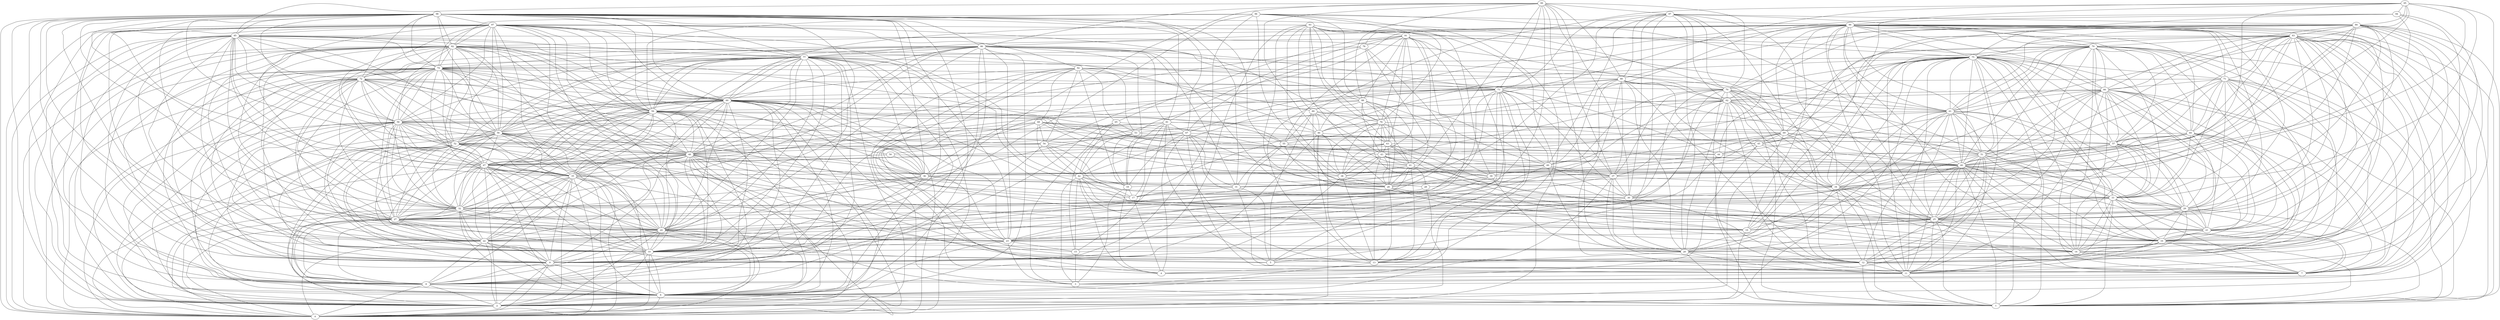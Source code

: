 digraph "sensornet-topology" {
label = "";
rankdir="BT";"0"->"2" [arrowhead = "both"] 
"0"->"6" [arrowhead = "both"] 
"0"->"8" [arrowhead = "both"] 
"0"->"9" [arrowhead = "both"] 
"0"->"10" [arrowhead = "both"] 
"0"->"22" [arrowhead = "both"] 
"0"->"24" [arrowhead = "both"] 
"0"->"27" [arrowhead = "both"] 
"0"->"32" [arrowhead = "both"] 
"0"->"35" [arrowhead = "both"] 
"0"->"46" [arrowhead = "both"] 
"0"->"47" [arrowhead = "both"] 
"0"->"48" [arrowhead = "both"] 
"0"->"52" [arrowhead = "both"] 
"0"->"56" [arrowhead = "both"] 
"0"->"58" [arrowhead = "both"] 
"0"->"59" [arrowhead = "both"] 
"0"->"60" [arrowhead = "both"] 
"0"->"72" [arrowhead = "both"] 
"0"->"74" [arrowhead = "both"] 
"0"->"77" [arrowhead = "both"] 
"0"->"82" [arrowhead = "both"] 
"0"->"85" [arrowhead = "both"] 
"0"->"96" [arrowhead = "both"] 
"0"->"97" [arrowhead = "both"] 
"0"->"98" [arrowhead = "both"] 
"1"->"6" [arrowhead = "both"] 
"1"->"11" [arrowhead = "both"] 
"1"->"12" [arrowhead = "both"] 
"1"->"16" [arrowhead = "both"] 
"1"->"20" [arrowhead = "both"] 
"1"->"24" [arrowhead = "both"] 
"1"->"25" [arrowhead = "both"] 
"1"->"29" [arrowhead = "both"] 
"1"->"33" [arrowhead = "both"] 
"1"->"34" [arrowhead = "both"] 
"1"->"40" [arrowhead = "both"] 
"1"->"52" [arrowhead = "both"] 
"1"->"61" [arrowhead = "both"] 
"1"->"62" [arrowhead = "both"] 
"1"->"66" [arrowhead = "both"] 
"1"->"70" [arrowhead = "both"] 
"1"->"75" [arrowhead = "both"] 
"1"->"79" [arrowhead = "both"] 
"1"->"83" [arrowhead = "both"] 
"1"->"84" [arrowhead = "both"] 
"1"->"90" [arrowhead = "both"] 
"2"->"6" [arrowhead = "both"] 
"2"->"8" [arrowhead = "both"] 
"2"->"9" [arrowhead = "both"] 
"2"->"10" [arrowhead = "both"] 
"2"->"19" [arrowhead = "both"] 
"2"->"22" [arrowhead = "both"] 
"2"->"24" [arrowhead = "both"] 
"2"->"27" [arrowhead = "both"] 
"2"->"28" [arrowhead = "both"] 
"2"->"32" [arrowhead = "both"] 
"2"->"35" [arrowhead = "both"] 
"2"->"47" [arrowhead = "both"] 
"2"->"48" [arrowhead = "both"] 
"2"->"56" [arrowhead = "both"] 
"2"->"58" [arrowhead = "both"] 
"2"->"59" [arrowhead = "both"] 
"2"->"60" [arrowhead = "both"] 
"2"->"69" [arrowhead = "both"] 
"2"->"72" [arrowhead = "both"] 
"2"->"74" [arrowhead = "both"] 
"2"->"75" [arrowhead = "both"] 
"2"->"77" [arrowhead = "both"] 
"2"->"82" [arrowhead = "both"] 
"2"->"85" [arrowhead = "both"] 
"2"->"97" [arrowhead = "both"] 
"2"->"98" [arrowhead = "both"] 
"3"->"7" [arrowhead = "both"] 
"3"->"15" [arrowhead = "both"] 
"3"->"18" [arrowhead = "both"] 
"3"->"23" [arrowhead = "both"] 
"3"->"42" [arrowhead = "both"] 
"3"->"45" [arrowhead = "both"] 
"3"->"65" [arrowhead = "both"] 
"3"->"92" [arrowhead = "both"] 
"3"->"95" [arrowhead = "both"] 
"4"->"12" [arrowhead = "both"] 
"4"->"17" [arrowhead = "both"] 
"4"->"18" [arrowhead = "both"] 
"4"->"20" [arrowhead = "both"] 
"4"->"40" [arrowhead = "both"] 
"4"->"42" [arrowhead = "both"] 
"4"->"67" [arrowhead = "both"] 
"4"->"68" [arrowhead = "both"] 
"4"->"92" [arrowhead = "both"] 
"5"->"10" [arrowhead = "both"] 
"5"->"31" [arrowhead = "both"] 
"5"->"39" [arrowhead = "both"] 
"5"->"44" [arrowhead = "both"] 
"5"->"60" [arrowhead = "both"] 
"5"->"73" [arrowhead = "both"] 
"5"->"81" [arrowhead = "both"] 
"5"->"89" [arrowhead = "both"] 
"5"->"94" [arrowhead = "both"] 
"6"->"8" [arrowhead = "both"] 
"6"->"9" [arrowhead = "both"] 
"6"->"10" [arrowhead = "both"] 
"6"->"13" [arrowhead = "both"] 
"6"->"22" [arrowhead = "both"] 
"6"->"23" [arrowhead = "both"] 
"6"->"24" [arrowhead = "both"] 
"6"->"27" [arrowhead = "both"] 
"6"->"32" [arrowhead = "both"] 
"6"->"35" [arrowhead = "both"] 
"6"->"36" [arrowhead = "both"] 
"6"->"37" [arrowhead = "both"] 
"6"->"47" [arrowhead = "both"] 
"6"->"48" [arrowhead = "both"] 
"6"->"52" [arrowhead = "both"] 
"6"->"58" [arrowhead = "both"] 
"6"->"59" [arrowhead = "both"] 
"6"->"60" [arrowhead = "both"] 
"6"->"72" [arrowhead = "both"] 
"6"->"73" [arrowhead = "both"] 
"6"->"74" [arrowhead = "both"] 
"6"->"77" [arrowhead = "both"] 
"6"->"82" [arrowhead = "both"] 
"6"->"83" [arrowhead = "both"] 
"6"->"85" [arrowhead = "both"] 
"6"->"86" [arrowhead = "both"] 
"6"->"97" [arrowhead = "both"] 
"6"->"98" [arrowhead = "both"] 
"7"->"12" [arrowhead = "both"] 
"7"->"14" [arrowhead = "both"] 
"7"->"16" [arrowhead = "both"] 
"7"->"21" [arrowhead = "both"] 
"7"->"25" [arrowhead = "both"] 
"7"->"29" [arrowhead = "both"] 
"7"->"31" [arrowhead = "both"] 
"7"->"33" [arrowhead = "both"] 
"7"->"40" [arrowhead = "both"] 
"7"->"64" [arrowhead = "both"] 
"7"->"66" [arrowhead = "both"] 
"7"->"67" [arrowhead = "both"] 
"7"->"71" [arrowhead = "both"] 
"7"->"75" [arrowhead = "both"] 
"7"->"79" [arrowhead = "both"] 
"7"->"83" [arrowhead = "both"] 
"7"->"90" [arrowhead = "both"] 
"8"->"9" [arrowhead = "both"] 
"8"->"10" [arrowhead = "both"] 
"8"->"11" [arrowhead = "both"] 
"8"->"22" [arrowhead = "both"] 
"8"->"24" [arrowhead = "both"] 
"8"->"27" [arrowhead = "both"] 
"8"->"32" [arrowhead = "both"] 
"8"->"35" [arrowhead = "both"] 
"8"->"47" [arrowhead = "both"] 
"8"->"48" [arrowhead = "both"] 
"8"->"52" [arrowhead = "both"] 
"8"->"56" [arrowhead = "both"] 
"8"->"59" [arrowhead = "both"] 
"8"->"60" [arrowhead = "both"] 
"8"->"65" [arrowhead = "both"] 
"8"->"72" [arrowhead = "both"] 
"8"->"74" [arrowhead = "both"] 
"8"->"77" [arrowhead = "both"] 
"8"->"82" [arrowhead = "both"] 
"8"->"83" [arrowhead = "both"] 
"8"->"85" [arrowhead = "both"] 
"8"->"97" [arrowhead = "both"] 
"8"->"98" [arrowhead = "both"] 
"9"->"10" [arrowhead = "both"] 
"9"->"22" [arrowhead = "both"] 
"9"->"24" [arrowhead = "both"] 
"9"->"27" [arrowhead = "both"] 
"9"->"32" [arrowhead = "both"] 
"9"->"35" [arrowhead = "both"] 
"9"->"36" [arrowhead = "both"] 
"9"->"38" [arrowhead = "both"] 
"9"->"46" [arrowhead = "both"] 
"9"->"47" [arrowhead = "both"] 
"9"->"48" [arrowhead = "both"] 
"9"->"52" [arrowhead = "both"] 
"9"->"54" [arrowhead = "both"] 
"9"->"56" [arrowhead = "both"] 
"9"->"58" [arrowhead = "both"] 
"9"->"60" [arrowhead = "both"] 
"9"->"68" [arrowhead = "both"] 
"9"->"72" [arrowhead = "both"] 
"9"->"74" [arrowhead = "both"] 
"9"->"77" [arrowhead = "both"] 
"9"->"82" [arrowhead = "both"] 
"9"->"85" [arrowhead = "both"] 
"9"->"86" [arrowhead = "both"] 
"9"->"93" [arrowhead = "both"] 
"9"->"96" [arrowhead = "both"] 
"9"->"97" [arrowhead = "both"] 
"9"->"98" [arrowhead = "both"] 
"10"->"22" [arrowhead = "both"] 
"10"->"23" [arrowhead = "both"] 
"10"->"24" [arrowhead = "both"] 
"10"->"27" [arrowhead = "both"] 
"10"->"32" [arrowhead = "both"] 
"10"->"35" [arrowhead = "both"] 
"10"->"36" [arrowhead = "both"] 
"10"->"43" [arrowhead = "both"] 
"10"->"47" [arrowhead = "both"] 
"10"->"48" [arrowhead = "both"] 
"10"->"52" [arrowhead = "both"] 
"10"->"55" [arrowhead = "both"] 
"10"->"56" [arrowhead = "both"] 
"10"->"58" [arrowhead = "both"] 
"10"->"59" [arrowhead = "both"] 
"10"->"72" [arrowhead = "both"] 
"10"->"73" [arrowhead = "both"] 
"10"->"74" [arrowhead = "both"] 
"10"->"77" [arrowhead = "both"] 
"10"->"82" [arrowhead = "both"] 
"10"->"85" [arrowhead = "both"] 
"10"->"86" [arrowhead = "both"] 
"10"->"94" [arrowhead = "both"] 
"10"->"97" [arrowhead = "both"] 
"10"->"98" [arrowhead = "both"] 
"11"->"12" [arrowhead = "both"] 
"11"->"16" [arrowhead = "both"] 
"11"->"20" [arrowhead = "both"] 
"11"->"25" [arrowhead = "both"] 
"11"->"29" [arrowhead = "both"] 
"11"->"33" [arrowhead = "both"] 
"11"->"34" [arrowhead = "both"] 
"11"->"40" [arrowhead = "both"] 
"11"->"47" [arrowhead = "both"] 
"11"->"51" [arrowhead = "both"] 
"11"->"58" [arrowhead = "both"] 
"11"->"62" [arrowhead = "both"] 
"11"->"66" [arrowhead = "both"] 
"11"->"70" [arrowhead = "both"] 
"11"->"75" [arrowhead = "both"] 
"11"->"79" [arrowhead = "both"] 
"11"->"80" [arrowhead = "both"] 
"11"->"83" [arrowhead = "both"] 
"11"->"84" [arrowhead = "both"] 
"11"->"90" [arrowhead = "both"] 
"12"->"16" [arrowhead = "both"] 
"12"->"20" [arrowhead = "both"] 
"12"->"25" [arrowhead = "both"] 
"12"->"30" [arrowhead = "both"] 
"12"->"34" [arrowhead = "both"] 
"12"->"35" [arrowhead = "both"] 
"12"->"37" [arrowhead = "both"] 
"12"->"48" [arrowhead = "both"] 
"12"->"51" [arrowhead = "both"] 
"12"->"61" [arrowhead = "both"] 
"12"->"66" [arrowhead = "both"] 
"12"->"70" [arrowhead = "both"] 
"12"->"71" [arrowhead = "both"] 
"12"->"75" [arrowhead = "both"] 
"12"->"80" [arrowhead = "both"] 
"12"->"84" [arrowhead = "both"] 
"12"->"87" [arrowhead = "both"] 
"13"->"14" [arrowhead = "both"] 
"13"->"26" [arrowhead = "both"] 
"13"->"38" [arrowhead = "both"] 
"13"->"41" [arrowhead = "both"] 
"13"->"43" [arrowhead = "both"] 
"13"->"47" [arrowhead = "both"] 
"13"->"64" [arrowhead = "both"] 
"13"->"73" [arrowhead = "both"] 
"13"->"76" [arrowhead = "both"] 
"13"->"81" [arrowhead = "both"] 
"13"->"82" [arrowhead = "both"] 
"13"->"88" [arrowhead = "both"] 
"13"->"91" [arrowhead = "both"] 
"13"->"93" [arrowhead = "both"] 
"14"->"16" [arrowhead = "both"] 
"14"->"21" [arrowhead = "both"] 
"14"->"26" [arrowhead = "both"] 
"14"->"29" [arrowhead = "both"] 
"14"->"33" [arrowhead = "both"] 
"14"->"40" [arrowhead = "both"] 
"14"->"41" [arrowhead = "both"] 
"14"->"42" [arrowhead = "both"] 
"14"->"57" [arrowhead = "both"] 
"14"->"63" [arrowhead = "both"] 
"14"->"66" [arrowhead = "both"] 
"14"->"71" [arrowhead = "both"] 
"14"->"79" [arrowhead = "both"] 
"14"->"83" [arrowhead = "both"] 
"14"->"90" [arrowhead = "both"] 
"15"->"23" [arrowhead = "both"] 
"15"->"42" [arrowhead = "both"] 
"15"->"53" [arrowhead = "both"] 
"15"->"71" [arrowhead = "both"] 
"15"->"81" [arrowhead = "both"] 
"15"->"92" [arrowhead = "both"] 
"16"->"21" [arrowhead = "both"] 
"16"->"25" [arrowhead = "both"] 
"16"->"29" [arrowhead = "both"] 
"16"->"33" [arrowhead = "both"] 
"16"->"34" [arrowhead = "both"] 
"16"->"40" [arrowhead = "both"] 
"16"->"43" [arrowhead = "both"] 
"16"->"51" [arrowhead = "both"] 
"16"->"57" [arrowhead = "both"] 
"16"->"61" [arrowhead = "both"] 
"16"->"62" [arrowhead = "both"] 
"16"->"64" [arrowhead = "both"] 
"16"->"71" [arrowhead = "both"] 
"16"->"75" [arrowhead = "both"] 
"16"->"79" [arrowhead = "both"] 
"16"->"83" [arrowhead = "both"] 
"16"->"84" [arrowhead = "both"] 
"16"->"90" [arrowhead = "both"] 
"17"->"18" [arrowhead = "both"] 
"17"->"28" [arrowhead = "both"] 
"17"->"31" [arrowhead = "both"] 
"17"->"48" [arrowhead = "both"] 
"17"->"54" [arrowhead = "both"] 
"17"->"68" [arrowhead = "both"] 
"17"->"78" [arrowhead = "both"] 
"17"->"81" [arrowhead = "both"] 
"18"->"42" [arrowhead = "both"] 
"18"->"53" [arrowhead = "both"] 
"18"->"54" [arrowhead = "both"] 
"18"->"67" [arrowhead = "both"] 
"18"->"81" [arrowhead = "both"] 
"18"->"86" [arrowhead = "both"] 
"18"->"92" [arrowhead = "both"] 
"18"->"99" [arrowhead = "both"] 
"19"->"25" [arrowhead = "both"] 
"19"->"26" [arrowhead = "both"] 
"19"->"29" [arrowhead = "both"] 
"19"->"40" [arrowhead = "both"] 
"19"->"42" [arrowhead = "both"] 
"19"->"52" [arrowhead = "both"] 
"19"->"75" [arrowhead = "both"] 
"19"->"76" [arrowhead = "both"] 
"19"->"79" [arrowhead = "both"] 
"19"->"90" [arrowhead = "both"] 
"19"->"92" [arrowhead = "both"] 
"20"->"22" [arrowhead = "both"] 
"20"->"23" [arrowhead = "both"] 
"20"->"25" [arrowhead = "both"] 
"20"->"30" [arrowhead = "both"] 
"20"->"34" [arrowhead = "both"] 
"20"->"37" [arrowhead = "both"] 
"20"->"39" [arrowhead = "both"] 
"20"->"49" [arrowhead = "both"] 
"20"->"51" [arrowhead = "both"] 
"20"->"61" [arrowhead = "both"] 
"20"->"62" [arrowhead = "both"] 
"20"->"75" [arrowhead = "both"] 
"20"->"80" [arrowhead = "both"] 
"20"->"84" [arrowhead = "both"] 
"20"->"87" [arrowhead = "both"] 
"20"->"99" [arrowhead = "both"] 
"21"->"25" [arrowhead = "both"] 
"21"->"29" [arrowhead = "both"] 
"21"->"33" [arrowhead = "both"] 
"21"->"40" [arrowhead = "both"] 
"21"->"42" [arrowhead = "both"] 
"21"->"46" [arrowhead = "both"] 
"21"->"57" [arrowhead = "both"] 
"21"->"64" [arrowhead = "both"] 
"21"->"66" [arrowhead = "both"] 
"21"->"75" [arrowhead = "both"] 
"21"->"79" [arrowhead = "both"] 
"21"->"83" [arrowhead = "both"] 
"21"->"90" [arrowhead = "both"] 
"22"->"24" [arrowhead = "both"] 
"22"->"27" [arrowhead = "both"] 
"22"->"32" [arrowhead = "both"] 
"22"->"35" [arrowhead = "both"] 
"22"->"41" [arrowhead = "both"] 
"22"->"47" [arrowhead = "both"] 
"22"->"48" [arrowhead = "both"] 
"22"->"52" [arrowhead = "both"] 
"22"->"56" [arrowhead = "both"] 
"22"->"58" [arrowhead = "both"] 
"22"->"59" [arrowhead = "both"] 
"22"->"60" [arrowhead = "both"] 
"22"->"61" [arrowhead = "both"] 
"22"->"70" [arrowhead = "both"] 
"22"->"74" [arrowhead = "both"] 
"22"->"77" [arrowhead = "both"] 
"22"->"82" [arrowhead = "both"] 
"22"->"85" [arrowhead = "both"] 
"22"->"97" [arrowhead = "both"] 
"22"->"98" [arrowhead = "both"] 
"23"->"24" [arrowhead = "both"] 
"23"->"27" [arrowhead = "both"] 
"23"->"30" [arrowhead = "both"] 
"23"->"36" [arrowhead = "both"] 
"23"->"37" [arrowhead = "both"] 
"23"->"49" [arrowhead = "both"] 
"23"->"56" [arrowhead = "both"] 
"23"->"58" [arrowhead = "both"] 
"23"->"60" [arrowhead = "both"] 
"23"->"74" [arrowhead = "both"] 
"23"->"77" [arrowhead = "both"] 
"23"->"80" [arrowhead = "both"] 
"23"->"86" [arrowhead = "both"] 
"23"->"87" [arrowhead = "both"] 
"23"->"91" [arrowhead = "both"] 
"23"->"99" [arrowhead = "both"] 
"24"->"25" [arrowhead = "both"] 
"24"->"27" [arrowhead = "both"] 
"24"->"32" [arrowhead = "both"] 
"24"->"35" [arrowhead = "both"] 
"24"->"36" [arrowhead = "both"] 
"24"->"47" [arrowhead = "both"] 
"24"->"48" [arrowhead = "both"] 
"24"->"51" [arrowhead = "both"] 
"24"->"52" [arrowhead = "both"] 
"24"->"56" [arrowhead = "both"] 
"24"->"58" [arrowhead = "both"] 
"24"->"59" [arrowhead = "both"] 
"24"->"60" [arrowhead = "both"] 
"24"->"72" [arrowhead = "both"] 
"24"->"73" [arrowhead = "both"] 
"24"->"77" [arrowhead = "both"] 
"24"->"82" [arrowhead = "both"] 
"24"->"85" [arrowhead = "both"] 
"24"->"86" [arrowhead = "both"] 
"24"->"97" [arrowhead = "both"] 
"24"->"98" [arrowhead = "both"] 
"25"->"29" [arrowhead = "both"] 
"25"->"33" [arrowhead = "both"] 
"25"->"34" [arrowhead = "both"] 
"25"->"40" [arrowhead = "both"] 
"25"->"48" [arrowhead = "both"] 
"25"->"51" [arrowhead = "both"] 
"25"->"57" [arrowhead = "both"] 
"25"->"60" [arrowhead = "both"] 
"25"->"61" [arrowhead = "both"] 
"25"->"62" [arrowhead = "both"] 
"25"->"63" [arrowhead = "both"] 
"25"->"66" [arrowhead = "both"] 
"25"->"69" [arrowhead = "both"] 
"25"->"70" [arrowhead = "both"] 
"25"->"71" [arrowhead = "both"] 
"25"->"74" [arrowhead = "both"] 
"25"->"79" [arrowhead = "both"] 
"25"->"83" [arrowhead = "both"] 
"25"->"84" [arrowhead = "both"] 
"25"->"90" [arrowhead = "both"] 
"26"->"35" [arrowhead = "both"] 
"26"->"38" [arrowhead = "both"] 
"26"->"39" [arrowhead = "both"] 
"26"->"41" [arrowhead = "both"] 
"26"->"43" [arrowhead = "both"] 
"26"->"46" [arrowhead = "both"] 
"26"->"63" [arrowhead = "both"] 
"26"->"69" [arrowhead = "both"] 
"26"->"86" [arrowhead = "both"] 
"26"->"88" [arrowhead = "both"] 
"26"->"89" [arrowhead = "both"] 
"26"->"91" [arrowhead = "both"] 
"26"->"93" [arrowhead = "both"] 
"27"->"32" [arrowhead = "both"] 
"27"->"33" [arrowhead = "both"] 
"27"->"35" [arrowhead = "both"] 
"27"->"36" [arrowhead = "both"] 
"27"->"47" [arrowhead = "both"] 
"27"->"48" [arrowhead = "both"] 
"27"->"52" [arrowhead = "both"] 
"27"->"56" [arrowhead = "both"] 
"27"->"58" [arrowhead = "both"] 
"27"->"59" [arrowhead = "both"] 
"27"->"60" [arrowhead = "both"] 
"27"->"72" [arrowhead = "both"] 
"27"->"73" [arrowhead = "both"] 
"27"->"74" [arrowhead = "both"] 
"27"->"82" [arrowhead = "both"] 
"27"->"83" [arrowhead = "both"] 
"27"->"85" [arrowhead = "both"] 
"27"->"86" [arrowhead = "both"] 
"27"->"97" [arrowhead = "both"] 
"27"->"98" [arrowhead = "both"] 
"28"->"37" [arrowhead = "both"] 
"28"->"41" [arrowhead = "both"] 
"28"->"67" [arrowhead = "both"] 
"29"->"33" [arrowhead = "both"] 
"29"->"40" [arrowhead = "both"] 
"29"->"51" [arrowhead = "both"] 
"29"->"57" [arrowhead = "both"] 
"29"->"61" [arrowhead = "both"] 
"29"->"64" [arrowhead = "both"] 
"29"->"66" [arrowhead = "both"] 
"29"->"67" [arrowhead = "both"] 
"29"->"69" [arrowhead = "both"] 
"29"->"71" [arrowhead = "both"] 
"29"->"75" [arrowhead = "both"] 
"29"->"83" [arrowhead = "both"] 
"29"->"90" [arrowhead = "both"] 
"30"->"34" [arrowhead = "both"] 
"30"->"37" [arrowhead = "both"] 
"30"->"42" [arrowhead = "both"] 
"30"->"49" [arrowhead = "both"] 
"30"->"55" [arrowhead = "both"] 
"30"->"62" [arrowhead = "both"] 
"30"->"70" [arrowhead = "both"] 
"30"->"73" [arrowhead = "both"] 
"30"->"84" [arrowhead = "both"] 
"30"->"87" [arrowhead = "both"] 
"30"->"99" [arrowhead = "both"] 
"31"->"36" [arrowhead = "both"] 
"31"->"48" [arrowhead = "both"] 
"31"->"55" [arrowhead = "both"] 
"31"->"57" [arrowhead = "both"] 
"31"->"67" [arrowhead = "both"] 
"31"->"86" [arrowhead = "both"] 
"31"->"87" [arrowhead = "both"] 
"31"->"95" [arrowhead = "both"] 
"31"->"98" [arrowhead = "both"] 
"32"->"33" [arrowhead = "both"] 
"32"->"35" [arrowhead = "both"] 
"32"->"40" [arrowhead = "both"] 
"32"->"46" [arrowhead = "both"] 
"32"->"47" [arrowhead = "both"] 
"32"->"48" [arrowhead = "both"] 
"32"->"52" [arrowhead = "both"] 
"32"->"56" [arrowhead = "both"] 
"32"->"58" [arrowhead = "both"] 
"32"->"59" [arrowhead = "both"] 
"32"->"60" [arrowhead = "both"] 
"32"->"72" [arrowhead = "both"] 
"32"->"74" [arrowhead = "both"] 
"32"->"77" [arrowhead = "both"] 
"32"->"85" [arrowhead = "both"] 
"32"->"96" [arrowhead = "both"] 
"32"->"97" [arrowhead = "both"] 
"32"->"98" [arrowhead = "both"] 
"33"->"34" [arrowhead = "both"] 
"33"->"40" [arrowhead = "both"] 
"33"->"51" [arrowhead = "both"] 
"33"->"57" [arrowhead = "both"] 
"33"->"61" [arrowhead = "both"] 
"33"->"64" [arrowhead = "both"] 
"33"->"66" [arrowhead = "both"] 
"33"->"71" [arrowhead = "both"] 
"33"->"75" [arrowhead = "both"] 
"33"->"77" [arrowhead = "both"] 
"33"->"79" [arrowhead = "both"] 
"33"->"84" [arrowhead = "both"] 
"33"->"90" [arrowhead = "both"] 
"34"->"37" [arrowhead = "both"] 
"34"->"45" [arrowhead = "both"] 
"34"->"51" [arrowhead = "both"] 
"34"->"61" [arrowhead = "both"] 
"34"->"62" [arrowhead = "both"] 
"34"->"66" [arrowhead = "both"] 
"34"->"69" [arrowhead = "both"] 
"34"->"70" [arrowhead = "both"] 
"34"->"75" [arrowhead = "both"] 
"34"->"80" [arrowhead = "both"] 
"34"->"83" [arrowhead = "both"] 
"34"->"87" [arrowhead = "both"] 
"34"->"95" [arrowhead = "both"] 
"34"->"98" [arrowhead = "both"] 
"35"->"47" [arrowhead = "both"] 
"35"->"48" [arrowhead = "both"] 
"35"->"52" [arrowhead = "both"] 
"35"->"56" [arrowhead = "both"] 
"35"->"58" [arrowhead = "both"] 
"35"->"59" [arrowhead = "both"] 
"35"->"60" [arrowhead = "both"] 
"35"->"62" [arrowhead = "both"] 
"35"->"64" [arrowhead = "both"] 
"35"->"72" [arrowhead = "both"] 
"35"->"74" [arrowhead = "both"] 
"35"->"77" [arrowhead = "both"] 
"35"->"82" [arrowhead = "both"] 
"35"->"95" [arrowhead = "both"] 
"35"->"97" [arrowhead = "both"] 
"35"->"98" [arrowhead = "both"] 
"36"->"48" [arrowhead = "both"] 
"36"->"49" [arrowhead = "both"] 
"36"->"50" [arrowhead = "both"] 
"36"->"56" [arrowhead = "both"] 
"36"->"59" [arrowhead = "both"] 
"36"->"60" [arrowhead = "both"] 
"36"->"69" [arrowhead = "both"] 
"36"->"73" [arrowhead = "both"] 
"36"->"74" [arrowhead = "both"] 
"36"->"77" [arrowhead = "both"] 
"36"->"81" [arrowhead = "both"] 
"36"->"98" [arrowhead = "both"] 
"36"->"99" [arrowhead = "both"] 
"37"->"49" [arrowhead = "both"] 
"37"->"58" [arrowhead = "both"] 
"37"->"62" [arrowhead = "both"] 
"37"->"65" [arrowhead = "both"] 
"37"->"70" [arrowhead = "both"] 
"37"->"73" [arrowhead = "both"] 
"37"->"80" [arrowhead = "both"] 
"37"->"84" [arrowhead = "both"] 
"37"->"94" [arrowhead = "both"] 
"37"->"99" [arrowhead = "both"] 
"38"->"41" [arrowhead = "both"] 
"38"->"43" [arrowhead = "both"] 
"38"->"46" [arrowhead = "both"] 
"38"->"49" [arrowhead = "both"] 
"38"->"59" [arrowhead = "both"] 
"38"->"63" [arrowhead = "both"] 
"38"->"68" [arrowhead = "both"] 
"38"->"76" [arrowhead = "both"] 
"38"->"91" [arrowhead = "both"] 
"38"->"93" [arrowhead = "both"] 
"38"->"96" [arrowhead = "both"] 
"39"->"40" [arrowhead = "both"] 
"39"->"43" [arrowhead = "both"] 
"39"->"45" [arrowhead = "both"] 
"39"->"55" [arrowhead = "both"] 
"39"->"76" [arrowhead = "both"] 
"39"->"93" [arrowhead = "both"] 
"39"->"95" [arrowhead = "both"] 
"40"->"44" [arrowhead = "both"] 
"40"->"45" [arrowhead = "both"] 
"40"->"46" [arrowhead = "both"] 
"40"->"51" [arrowhead = "both"] 
"40"->"54" [arrowhead = "both"] 
"40"->"57" [arrowhead = "both"] 
"40"->"61" [arrowhead = "both"] 
"40"->"64" [arrowhead = "both"] 
"40"->"66" [arrowhead = "both"] 
"40"->"69" [arrowhead = "both"] 
"40"->"71" [arrowhead = "both"] 
"40"->"75" [arrowhead = "both"] 
"40"->"79" [arrowhead = "both"] 
"40"->"82" [arrowhead = "both"] 
"40"->"83" [arrowhead = "both"] 
"40"->"96" [arrowhead = "both"] 
"41"->"43" [arrowhead = "both"] 
"41"->"60" [arrowhead = "both"] 
"41"->"63" [arrowhead = "both"] 
"41"->"64" [arrowhead = "both"] 
"41"->"76" [arrowhead = "both"] 
"41"->"78" [arrowhead = "both"] 
"41"->"88" [arrowhead = "both"] 
"41"->"93" [arrowhead = "both"] 
"42"->"47" [arrowhead = "both"] 
"42"->"53" [arrowhead = "both"] 
"42"->"54" [arrowhead = "both"] 
"42"->"63" [arrowhead = "both"] 
"42"->"65" [arrowhead = "both"] 
"42"->"67" [arrowhead = "both"] 
"42"->"68" [arrowhead = "both"] 
"42"->"69" [arrowhead = "both"] 
"42"->"80" [arrowhead = "both"] 
"42"->"97" [arrowhead = "both"] 
"43"->"60" [arrowhead = "both"] 
"43"->"62" [arrowhead = "both"] 
"43"->"63" [arrowhead = "both"] 
"43"->"76" [arrowhead = "both"] 
"43"->"88" [arrowhead = "both"] 
"43"->"89" [arrowhead = "both"] 
"43"->"91" [arrowhead = "both"] 
"43"->"95" [arrowhead = "both"] 
"44"->"45" [arrowhead = "both"] 
"44"->"55" [arrowhead = "both"] 
"44"->"58" [arrowhead = "both"] 
"44"->"73" [arrowhead = "both"] 
"44"->"90" [arrowhead = "both"] 
"44"->"95" [arrowhead = "both"] 
"45"->"53" [arrowhead = "both"] 
"45"->"69" [arrowhead = "both"] 
"45"->"84" [arrowhead = "both"] 
"45"->"89" [arrowhead = "both"] 
"45"->"94" [arrowhead = "both"] 
"46"->"59" [arrowhead = "both"] 
"46"->"66" [arrowhead = "both"] 
"46"->"76" [arrowhead = "both"] 
"46"->"82" [arrowhead = "both"] 
"46"->"88" [arrowhead = "both"] 
"46"->"89" [arrowhead = "both"] 
"46"->"90" [arrowhead = "both"] 
"46"->"99" [arrowhead = "both"] 
"47"->"48" [arrowhead = "both"] 
"47"->"50" [arrowhead = "both"] 
"47"->"52" [arrowhead = "both"] 
"47"->"54" [arrowhead = "both"] 
"47"->"56" [arrowhead = "both"] 
"47"->"58" [arrowhead = "both"] 
"47"->"59" [arrowhead = "both"] 
"47"->"60" [arrowhead = "both"] 
"47"->"61" [arrowhead = "both"] 
"47"->"63" [arrowhead = "both"] 
"47"->"72" [arrowhead = "both"] 
"47"->"74" [arrowhead = "both"] 
"47"->"77" [arrowhead = "both"] 
"47"->"82" [arrowhead = "both"] 
"47"->"85" [arrowhead = "both"] 
"47"->"92" [arrowhead = "both"] 
"47"->"98" [arrowhead = "both"] 
"48"->"52" [arrowhead = "both"] 
"48"->"56" [arrowhead = "both"] 
"48"->"58" [arrowhead = "both"] 
"48"->"59" [arrowhead = "both"] 
"48"->"60" [arrowhead = "both"] 
"48"->"67" [arrowhead = "both"] 
"48"->"72" [arrowhead = "both"] 
"48"->"74" [arrowhead = "both"] 
"48"->"75" [arrowhead = "both"] 
"48"->"77" [arrowhead = "both"] 
"48"->"78" [arrowhead = "both"] 
"48"->"81" [arrowhead = "both"] 
"48"->"82" [arrowhead = "both"] 
"48"->"85" [arrowhead = "both"] 
"48"->"86" [arrowhead = "both"] 
"48"->"97" [arrowhead = "both"] 
"49"->"50" [arrowhead = "both"] 
"49"->"62" [arrowhead = "both"] 
"49"->"70" [arrowhead = "both"] 
"49"->"73" [arrowhead = "both"] 
"49"->"80" [arrowhead = "both"] 
"49"->"86" [arrowhead = "both"] 
"49"->"87" [arrowhead = "both"] 
"49"->"88" [arrowhead = "both"] 
"50"->"54" [arrowhead = "both"] 
"50"->"72" [arrowhead = "both"] 
"51"->"52" [arrowhead = "both"] 
"51"->"61" [arrowhead = "both"] 
"51"->"62" [arrowhead = "both"] 
"51"->"66" [arrowhead = "both"] 
"51"->"70" [arrowhead = "both"] 
"51"->"74" [arrowhead = "both"] 
"51"->"75" [arrowhead = "both"] 
"51"->"79" [arrowhead = "both"] 
"51"->"83" [arrowhead = "both"] 
"51"->"84" [arrowhead = "both"] 
"51"->"90" [arrowhead = "both"] 
"52"->"56" [arrowhead = "both"] 
"52"->"58" [arrowhead = "both"] 
"52"->"59" [arrowhead = "both"] 
"52"->"60" [arrowhead = "both"] 
"52"->"69" [arrowhead = "both"] 
"52"->"72" [arrowhead = "both"] 
"52"->"74" [arrowhead = "both"] 
"52"->"77" [arrowhead = "both"] 
"52"->"81" [arrowhead = "both"] 
"52"->"82" [arrowhead = "both"] 
"52"->"85" [arrowhead = "both"] 
"52"->"97" [arrowhead = "both"] 
"52"->"98" [arrowhead = "both"] 
"53"->"65" [arrowhead = "both"] 
"53"->"68" [arrowhead = "both"] 
"53"->"71" [arrowhead = "both"] 
"53"->"92" [arrowhead = "both"] 
"53"->"95" [arrowhead = "both"] 
"54"->"56" [arrowhead = "both"] 
"54"->"67" [arrowhead = "both"] 
"54"->"68" [arrowhead = "both"] 
"54"->"90" [arrowhead = "both"] 
"54"->"92" [arrowhead = "both"] 
"55"->"60" [arrowhead = "both"] 
"55"->"81" [arrowhead = "both"] 
"55"->"89" [arrowhead = "both"] 
"55"->"91" [arrowhead = "both"] 
"55"->"94" [arrowhead = "both"] 
"56"->"58" [arrowhead = "both"] 
"56"->"59" [arrowhead = "both"] 
"56"->"60" [arrowhead = "both"] 
"56"->"72" [arrowhead = "both"] 
"56"->"73" [arrowhead = "both"] 
"56"->"74" [arrowhead = "both"] 
"56"->"77" [arrowhead = "both"] 
"56"->"82" [arrowhead = "both"] 
"56"->"85" [arrowhead = "both"] 
"56"->"86" [arrowhead = "both"] 
"56"->"97" [arrowhead = "both"] 
"56"->"98" [arrowhead = "both"] 
"57"->"64" [arrowhead = "both"] 
"57"->"66" [arrowhead = "both"] 
"57"->"67" [arrowhead = "both"] 
"57"->"68" [arrowhead = "both"] 
"57"->"71" [arrowhead = "both"] 
"57"->"75" [arrowhead = "both"] 
"57"->"79" [arrowhead = "both"] 
"57"->"81" [arrowhead = "both"] 
"57"->"83" [arrowhead = "both"] 
"57"->"90" [arrowhead = "both"] 
"58"->"59" [arrowhead = "both"] 
"58"->"60" [arrowhead = "both"] 
"58"->"61" [arrowhead = "both"] 
"58"->"72" [arrowhead = "both"] 
"58"->"74" [arrowhead = "both"] 
"58"->"77" [arrowhead = "both"] 
"58"->"82" [arrowhead = "both"] 
"58"->"85" [arrowhead = "both"] 
"58"->"97" [arrowhead = "both"] 
"58"->"98" [arrowhead = "both"] 
"59"->"60" [arrowhead = "both"] 
"59"->"72" [arrowhead = "both"] 
"59"->"74" [arrowhead = "both"] 
"59"->"77" [arrowhead = "both"] 
"59"->"82" [arrowhead = "both"] 
"59"->"85" [arrowhead = "both"] 
"59"->"86" [arrowhead = "both"] 
"59"->"88" [arrowhead = "both"] 
"59"->"96" [arrowhead = "both"] 
"59"->"97" [arrowhead = "both"] 
"59"->"98" [arrowhead = "both"] 
"60"->"72" [arrowhead = "both"] 
"60"->"73" [arrowhead = "both"] 
"60"->"74" [arrowhead = "both"] 
"60"->"77" [arrowhead = "both"] 
"60"->"82" [arrowhead = "both"] 
"60"->"85" [arrowhead = "both"] 
"60"->"86" [arrowhead = "both"] 
"60"->"93" [arrowhead = "both"] 
"60"->"97" [arrowhead = "both"] 
"60"->"98" [arrowhead = "both"] 
"61"->"62" [arrowhead = "both"] 
"61"->"66" [arrowhead = "both"] 
"61"->"70" [arrowhead = "both"] 
"61"->"75" [arrowhead = "both"] 
"61"->"79" [arrowhead = "both"] 
"61"->"83" [arrowhead = "both"] 
"61"->"84" [arrowhead = "both"] 
"61"->"90" [arrowhead = "both"] 
"61"->"97" [arrowhead = "both"] 
"62"->"66" [arrowhead = "both"] 
"62"->"70" [arrowhead = "both"] 
"62"->"75" [arrowhead = "both"] 
"62"->"80" [arrowhead = "both"] 
"62"->"84" [arrowhead = "both"] 
"62"->"85" [arrowhead = "both"] 
"62"->"87" [arrowhead = "both"] 
"63"->"64" [arrowhead = "both"] 
"63"->"76" [arrowhead = "both"] 
"63"->"88" [arrowhead = "both"] 
"63"->"91" [arrowhead = "both"] 
"63"->"93" [arrowhead = "both"] 
"63"->"97" [arrowhead = "both"] 
"64"->"66" [arrowhead = "both"] 
"64"->"71" [arrowhead = "both"] 
"64"->"79" [arrowhead = "both"] 
"64"->"83" [arrowhead = "both"] 
"64"->"90" [arrowhead = "both"] 
"64"->"91" [arrowhead = "both"] 
"65"->"91" [arrowhead = "both"] 
"65"->"92" [arrowhead = "both"] 
"66"->"71" [arrowhead = "both"] 
"66"->"75" [arrowhead = "both"] 
"66"->"79" [arrowhead = "both"] 
"66"->"83" [arrowhead = "both"] 
"66"->"84" [arrowhead = "both"] 
"66"->"90" [arrowhead = "both"] 
"67"->"68" [arrowhead = "both"] 
"67"->"78" [arrowhead = "both"] 
"67"->"81" [arrowhead = "both"] 
"67"->"90" [arrowhead = "both"] 
"67"->"98" [arrowhead = "both"] 
"68"->"92" [arrowhead = "both"] 
"69"->"75" [arrowhead = "both"] 
"69"->"76" [arrowhead = "both"] 
"69"->"79" [arrowhead = "both"] 
"69"->"82" [arrowhead = "both"] 
"69"->"90" [arrowhead = "both"] 
"69"->"92" [arrowhead = "both"] 
"70"->"72" [arrowhead = "both"] 
"70"->"75" [arrowhead = "both"] 
"70"->"80" [arrowhead = "both"] 
"70"->"84" [arrowhead = "both"] 
"70"->"87" [arrowhead = "both"] 
"70"->"93" [arrowhead = "both"] 
"70"->"99" [arrowhead = "both"] 
"71"->"75" [arrowhead = "both"] 
"71"->"79" [arrowhead = "both"] 
"71"->"83" [arrowhead = "both"] 
"71"->"90" [arrowhead = "both"] 
"72"->"74" [arrowhead = "both"] 
"72"->"77" [arrowhead = "both"] 
"72"->"82" [arrowhead = "both"] 
"72"->"85" [arrowhead = "both"] 
"72"->"86" [arrowhead = "both"] 
"72"->"97" [arrowhead = "both"] 
"72"->"98" [arrowhead = "both"] 
"73"->"74" [arrowhead = "both"] 
"73"->"77" [arrowhead = "both"] 
"73"->"80" [arrowhead = "both"] 
"73"->"86" [arrowhead = "both"] 
"73"->"87" [arrowhead = "both"] 
"73"->"99" [arrowhead = "both"] 
"74"->"75" [arrowhead = "both"] 
"74"->"77" [arrowhead = "both"] 
"74"->"82" [arrowhead = "both"] 
"74"->"85" [arrowhead = "both"] 
"74"->"86" [arrowhead = "both"] 
"74"->"97" [arrowhead = "both"] 
"74"->"98" [arrowhead = "both"] 
"75"->"79" [arrowhead = "both"] 
"75"->"83" [arrowhead = "both"] 
"75"->"84" [arrowhead = "both"] 
"75"->"90" [arrowhead = "both"] 
"75"->"98" [arrowhead = "both"] 
"76"->"78" [arrowhead = "both"] 
"76"->"88" [arrowhead = "both"] 
"76"->"89" [arrowhead = "both"] 
"76"->"91" [arrowhead = "both"] 
"76"->"93" [arrowhead = "both"] 
"76"->"96" [arrowhead = "both"] 
"77"->"78" [arrowhead = "both"] 
"77"->"82" [arrowhead = "both"] 
"77"->"83" [arrowhead = "both"] 
"77"->"85" [arrowhead = "both"] 
"77"->"86" [arrowhead = "both"] 
"77"->"97" [arrowhead = "both"] 
"77"->"98" [arrowhead = "both"] 
"78"->"90" [arrowhead = "both"] 
"78"->"91" [arrowhead = "both"] 
"79"->"83" [arrowhead = "both"] 
"79"->"87" [arrowhead = "both"] 
"79"->"90" [arrowhead = "both"] 
"80"->"84" [arrowhead = "both"] 
"80"->"87" [arrowhead = "both"] 
"80"->"92" [arrowhead = "both"] 
"80"->"99" [arrowhead = "both"] 
"81"->"86" [arrowhead = "both"] 
"81"->"91" [arrowhead = "both"] 
"81"->"98" [arrowhead = "both"] 
"82"->"85" [arrowhead = "both"] 
"82"->"90" [arrowhead = "both"] 
"82"->"96" [arrowhead = "both"] 
"82"->"97" [arrowhead = "both"] 
"82"->"98" [arrowhead = "both"] 
"83"->"84" [arrowhead = "both"] 
"83"->"90" [arrowhead = "both"] 
"84"->"87" [arrowhead = "both"] 
"84"->"95" [arrowhead = "both"] 
"85"->"97" [arrowhead = "both"] 
"85"->"98" [arrowhead = "both"] 
"85"->"99" [arrowhead = "both"] 
"86"->"90" [arrowhead = "both"] 
"86"->"98" [arrowhead = "both"] 
"86"->"99" [arrowhead = "both"] 
"87"->"99" [arrowhead = "both"] 
"88"->"91" [arrowhead = "both"] 
"88"->"93" [arrowhead = "both"] 
"88"->"96" [arrowhead = "both"] 
"88"->"99" [arrowhead = "both"] 
"89"->"92" [arrowhead = "both"] 
"89"->"93" [arrowhead = "both"] 
"89"->"95" [arrowhead = "both"] 
"90"->"94" [arrowhead = "both"] 
"90"->"96" [arrowhead = "both"] 
"91"->"93" [arrowhead = "both"] 
"92"->"97" [arrowhead = "both"] 
"94"->"95" [arrowhead = "both"] 
"97"->"98" [arrowhead = "both"] 
}